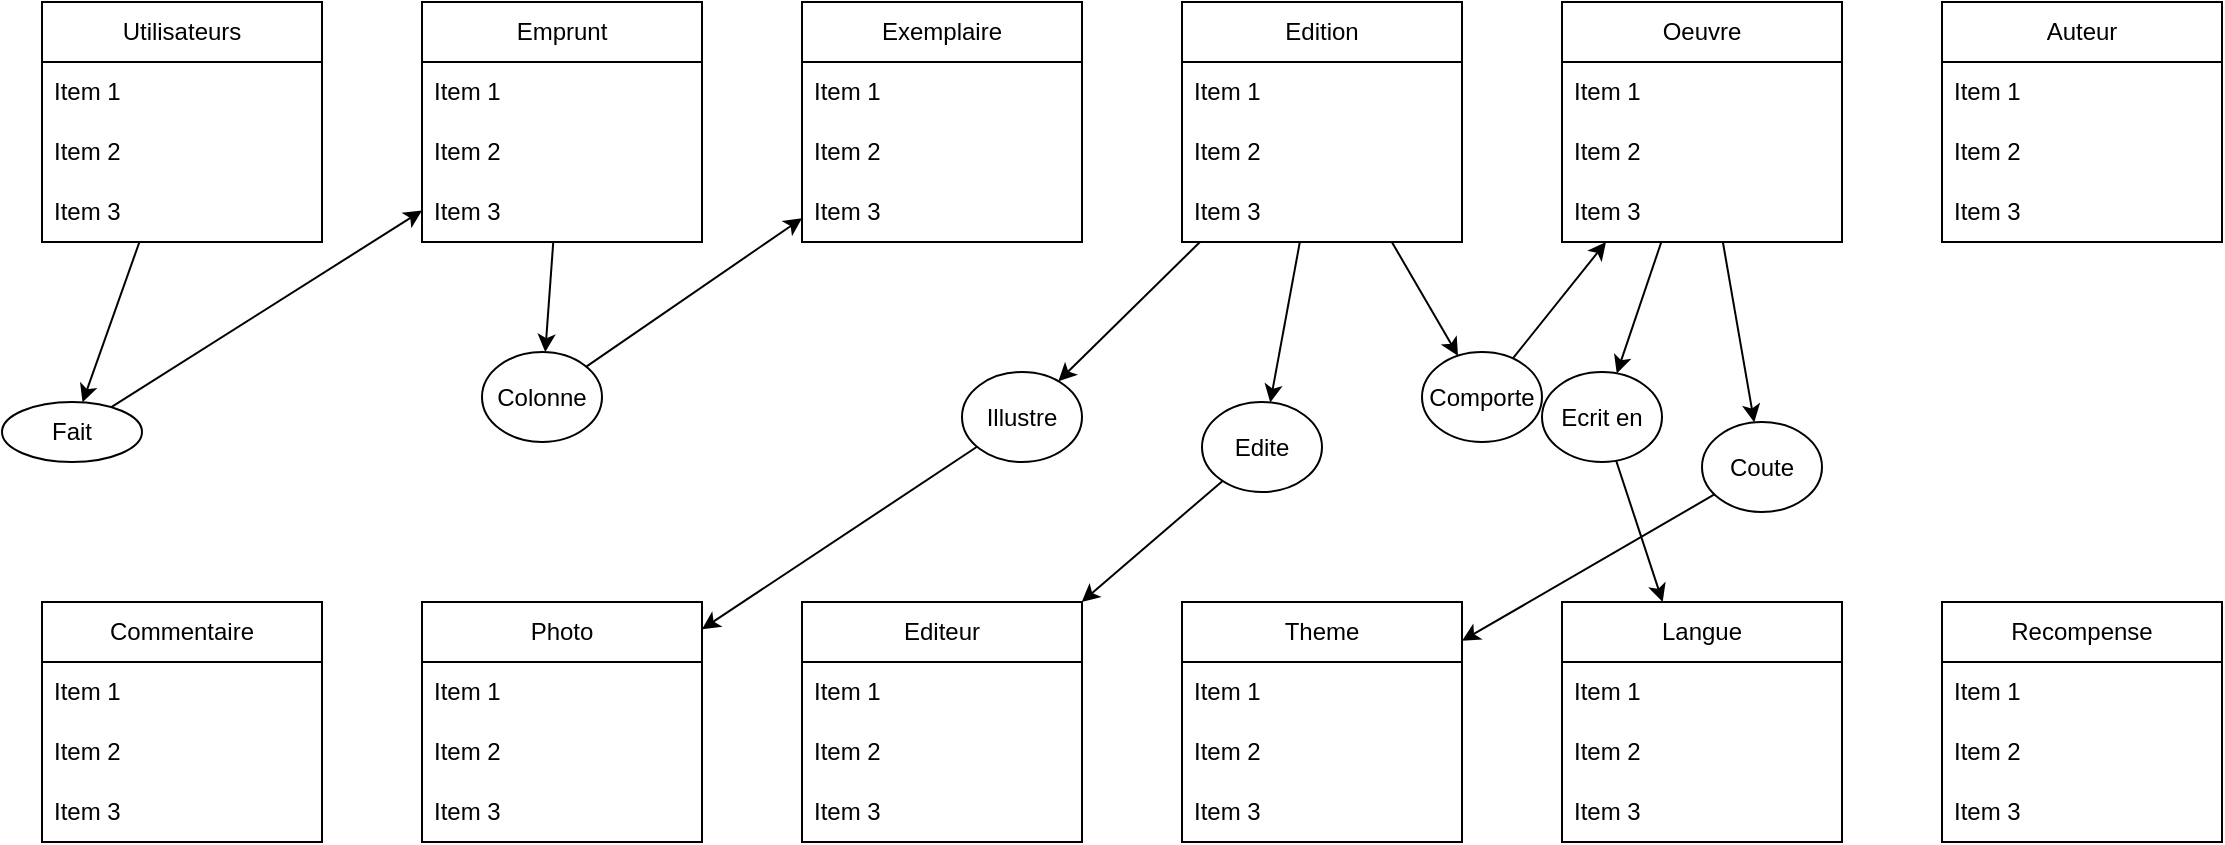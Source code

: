 <mxfile>
    <diagram id="7axsPnlPVa7PNhzHj1en" name="Page-1">
        <mxGraphModel dx="1542" dy="866" grid="1" gridSize="10" guides="1" tooltips="1" connect="1" arrows="1" fold="1" page="1" pageScale="1" pageWidth="850" pageHeight="1100" background="none" math="0" shadow="0">
            <root>
                <mxCell id="0"/>
                <mxCell id="1" parent="0"/>
                <mxCell id="133" style="edgeStyle=none;html=1;" edge="1" parent="1" source="84" target="132">
                    <mxGeometry relative="1" as="geometry"/>
                </mxCell>
                <mxCell id="84" value="Utilisateurs" style="swimlane;fontStyle=0;childLayout=stackLayout;horizontal=1;startSize=30;horizontalStack=0;resizeParent=1;resizeParentMax=0;resizeLast=0;collapsible=1;marginBottom=0;whiteSpace=wrap;html=1;" vertex="1" parent="1">
                    <mxGeometry x="80" y="10" width="140" height="120" as="geometry"/>
                </mxCell>
                <mxCell id="85" value="Item 1" style="text;strokeColor=none;fillColor=none;align=left;verticalAlign=middle;spacingLeft=4;spacingRight=4;overflow=hidden;points=[[0,0.5],[1,0.5]];portConstraint=eastwest;rotatable=0;whiteSpace=wrap;html=1;" vertex="1" parent="84">
                    <mxGeometry y="30" width="140" height="30" as="geometry"/>
                </mxCell>
                <mxCell id="86" value="Item 2" style="text;strokeColor=none;fillColor=none;align=left;verticalAlign=middle;spacingLeft=4;spacingRight=4;overflow=hidden;points=[[0,0.5],[1,0.5]];portConstraint=eastwest;rotatable=0;whiteSpace=wrap;html=1;" vertex="1" parent="84">
                    <mxGeometry y="60" width="140" height="30" as="geometry"/>
                </mxCell>
                <mxCell id="87" value="Item 3" style="text;strokeColor=none;fillColor=none;align=left;verticalAlign=middle;spacingLeft=4;spacingRight=4;overflow=hidden;points=[[0,0.5],[1,0.5]];portConstraint=eastwest;rotatable=0;whiteSpace=wrap;html=1;" vertex="1" parent="84">
                    <mxGeometry y="90" width="140" height="30" as="geometry"/>
                </mxCell>
                <mxCell id="137" style="edgeStyle=none;html=1;" edge="1" parent="1" source="88" target="135">
                    <mxGeometry relative="1" as="geometry"/>
                </mxCell>
                <mxCell id="88" value="Emprunt" style="swimlane;fontStyle=0;childLayout=stackLayout;horizontal=1;startSize=30;horizontalStack=0;resizeParent=1;resizeParentMax=0;resizeLast=0;collapsible=1;marginBottom=0;whiteSpace=wrap;html=1;" vertex="1" parent="1">
                    <mxGeometry x="270" y="10" width="140" height="120" as="geometry"/>
                </mxCell>
                <mxCell id="89" value="Item 1" style="text;strokeColor=none;fillColor=none;align=left;verticalAlign=middle;spacingLeft=4;spacingRight=4;overflow=hidden;points=[[0,0.5],[1,0.5]];portConstraint=eastwest;rotatable=0;whiteSpace=wrap;html=1;" vertex="1" parent="88">
                    <mxGeometry y="30" width="140" height="30" as="geometry"/>
                </mxCell>
                <mxCell id="90" value="Item 2" style="text;strokeColor=none;fillColor=none;align=left;verticalAlign=middle;spacingLeft=4;spacingRight=4;overflow=hidden;points=[[0,0.5],[1,0.5]];portConstraint=eastwest;rotatable=0;whiteSpace=wrap;html=1;" vertex="1" parent="88">
                    <mxGeometry y="60" width="140" height="30" as="geometry"/>
                </mxCell>
                <mxCell id="91" value="Item 3" style="text;strokeColor=none;fillColor=none;align=left;verticalAlign=middle;spacingLeft=4;spacingRight=4;overflow=hidden;points=[[0,0.5],[1,0.5]];portConstraint=eastwest;rotatable=0;whiteSpace=wrap;html=1;" vertex="1" parent="88">
                    <mxGeometry y="90" width="140" height="30" as="geometry"/>
                </mxCell>
                <mxCell id="92" value="Exemplaire&lt;span style=&quot;color: rgba(0, 0, 0, 0); font-family: monospace; font-size: 0px; text-align: start;&quot;&gt;%3CmxGraphModel%3E%3Croot%3E%3CmxCell%20id%3D%220%22%2F%3E%3CmxCell%20id%3D%221%22%20parent%3D%220%22%2F%3E%3CmxCell%20id%3D%222%22%20value%3D%22Emprunt%22%20style%3D%22swimlane%3BfontStyle%3D0%3BchildLayout%3DstackLayout%3Bhorizontal%3D1%3BstartSize%3D30%3BhorizontalStack%3D0%3BresizeParent%3D1%3BresizeParentMax%3D0%3BresizeLast%3D0%3Bcollapsible%3D1%3BmarginBottom%3D0%3BwhiteSpace%3Dwrap%3Bhtml%3D1%3B%22%20vertex%3D%221%22%20parent%3D%221%22%3E%3CmxGeometry%20x%3D%22270%22%20y%3D%2210%22%20width%3D%22140%22%20height%3D%22120%22%20as%3D%22geometry%22%2F%3E%3C%2FmxCell%3E%3CmxCell%20id%3D%223%22%20value%3D%22Item%201%22%20style%3D%22text%3BstrokeColor%3Dnone%3BfillColor%3Dnone%3Balign%3Dleft%3BverticalAlign%3Dmiddle%3BspacingLeft%3D4%3BspacingRight%3D4%3Boverflow%3Dhidden%3Bpoints%3D%5B%5B0%2C0.5%5D%2C%5B1%2C0.5%5D%5D%3BportConstraint%3Deastwest%3Brotatable%3D0%3BwhiteSpace%3Dwrap%3Bhtml%3D1%3B%22%20vertex%3D%221%22%20parent%3D%222%22%3E%3CmxGeometry%20y%3D%2230%22%20width%3D%22140%22%20height%3D%2230%22%20as%3D%22geometry%22%2F%3E%3C%2FmxCell%3E%3CmxCell%20id%3D%224%22%20value%3D%22Item%202%22%20style%3D%22text%3BstrokeColor%3Dnone%3BfillColor%3Dnone%3Balign%3Dleft%3BverticalAlign%3Dmiddle%3BspacingLeft%3D4%3BspacingRight%3D4%3Boverflow%3Dhidden%3Bpoints%3D%5B%5B0%2C0.5%5D%2C%5B1%2C0.5%5D%5D%3BportConstraint%3Deastwest%3Brotatable%3D0%3BwhiteSpace%3Dwrap%3Bhtml%3D1%3B%22%20vertex%3D%221%22%20parent%3D%222%22%3E%3CmxGeometry%20y%3D%2260%22%20width%3D%22140%22%20height%3D%2230%22%20as%3D%22geometry%22%2F%3E%3C%2FmxCell%3E%3CmxCell%20id%3D%225%22%20value%3D%22Item%203%22%20style%3D%22text%3BstrokeColor%3Dnone%3BfillColor%3Dnone%3Balign%3Dleft%3BverticalAlign%3Dmiddle%3BspacingLeft%3D4%3BspacingRight%3D4%3Boverflow%3Dhidden%3Bpoints%3D%5B%5B0%2C0.5%5D%2C%5B1%2C0.5%5D%5D%3BportConstraint%3Deastwest%3Brotatable%3D0%3BwhiteSpace%3Dwrap%3Bhtml%3D1%3B%22%20vertex%3D%221%22%20parent%3D%222%22%3E%3CmxGeometry%20y%3D%2290%22%20width%3D%22140%22%20height%3D%2230%22%20as%3D%22geometry%22%2F%3E%3C%2FmxCell%3E%3C%2Froot%3E%3C%2FmxGraphModel%3E&lt;/span&gt;" style="swimlane;fontStyle=0;childLayout=stackLayout;horizontal=1;startSize=30;horizontalStack=0;resizeParent=1;resizeParentMax=0;resizeLast=0;collapsible=1;marginBottom=0;whiteSpace=wrap;html=1;" vertex="1" parent="1">
                    <mxGeometry x="460" y="10" width="140" height="120" as="geometry"/>
                </mxCell>
                <mxCell id="93" value="Item 1" style="text;strokeColor=none;fillColor=none;align=left;verticalAlign=middle;spacingLeft=4;spacingRight=4;overflow=hidden;points=[[0,0.5],[1,0.5]];portConstraint=eastwest;rotatable=0;whiteSpace=wrap;html=1;" vertex="1" parent="92">
                    <mxGeometry y="30" width="140" height="30" as="geometry"/>
                </mxCell>
                <mxCell id="94" value="Item 2" style="text;strokeColor=none;fillColor=none;align=left;verticalAlign=middle;spacingLeft=4;spacingRight=4;overflow=hidden;points=[[0,0.5],[1,0.5]];portConstraint=eastwest;rotatable=0;whiteSpace=wrap;html=1;" vertex="1" parent="92">
                    <mxGeometry y="60" width="140" height="30" as="geometry"/>
                </mxCell>
                <mxCell id="95" value="Item 3" style="text;strokeColor=none;fillColor=none;align=left;verticalAlign=middle;spacingLeft=4;spacingRight=4;overflow=hidden;points=[[0,0.5],[1,0.5]];portConstraint=eastwest;rotatable=0;whiteSpace=wrap;html=1;" vertex="1" parent="92">
                    <mxGeometry y="90" width="140" height="30" as="geometry"/>
                </mxCell>
                <mxCell id="139" style="edgeStyle=none;html=1;" edge="1" parent="1" source="96" target="138">
                    <mxGeometry relative="1" as="geometry"/>
                </mxCell>
                <mxCell id="146" style="edgeStyle=none;html=1;" edge="1" parent="1" source="96" target="144">
                    <mxGeometry relative="1" as="geometry"/>
                </mxCell>
                <mxCell id="148" style="edgeStyle=none;html=1;" edge="1" parent="1" source="96" target="147">
                    <mxGeometry relative="1" as="geometry"/>
                </mxCell>
                <mxCell id="96" value="Edition" style="swimlane;fontStyle=0;childLayout=stackLayout;horizontal=1;startSize=30;horizontalStack=0;resizeParent=1;resizeParentMax=0;resizeLast=0;collapsible=1;marginBottom=0;whiteSpace=wrap;html=1;" vertex="1" parent="1">
                    <mxGeometry x="650" y="10" width="140" height="120" as="geometry"/>
                </mxCell>
                <mxCell id="97" value="Item 1" style="text;strokeColor=none;fillColor=none;align=left;verticalAlign=middle;spacingLeft=4;spacingRight=4;overflow=hidden;points=[[0,0.5],[1,0.5]];portConstraint=eastwest;rotatable=0;whiteSpace=wrap;html=1;" vertex="1" parent="96">
                    <mxGeometry y="30" width="140" height="30" as="geometry"/>
                </mxCell>
                <mxCell id="98" value="Item 2" style="text;strokeColor=none;fillColor=none;align=left;verticalAlign=middle;spacingLeft=4;spacingRight=4;overflow=hidden;points=[[0,0.5],[1,0.5]];portConstraint=eastwest;rotatable=0;whiteSpace=wrap;html=1;" vertex="1" parent="96">
                    <mxGeometry y="60" width="140" height="30" as="geometry"/>
                </mxCell>
                <mxCell id="99" value="Item 3" style="text;strokeColor=none;fillColor=none;align=left;verticalAlign=middle;spacingLeft=4;spacingRight=4;overflow=hidden;points=[[0,0.5],[1,0.5]];portConstraint=eastwest;rotatable=0;whiteSpace=wrap;html=1;" vertex="1" parent="96">
                    <mxGeometry y="90" width="140" height="30" as="geometry"/>
                </mxCell>
                <mxCell id="143" style="edgeStyle=none;html=1;" edge="1" parent="1" source="100" target="141">
                    <mxGeometry relative="1" as="geometry"/>
                </mxCell>
                <mxCell id="151" style="edgeStyle=none;html=1;" edge="1" parent="1" source="100" target="150">
                    <mxGeometry relative="1" as="geometry"/>
                </mxCell>
                <mxCell id="100" value="Oeuvre" style="swimlane;fontStyle=0;childLayout=stackLayout;horizontal=1;startSize=30;horizontalStack=0;resizeParent=1;resizeParentMax=0;resizeLast=0;collapsible=1;marginBottom=0;whiteSpace=wrap;html=1;" vertex="1" parent="1">
                    <mxGeometry x="840" y="10" width="140" height="120" as="geometry"/>
                </mxCell>
                <mxCell id="101" value="Item 1" style="text;strokeColor=none;fillColor=none;align=left;verticalAlign=middle;spacingLeft=4;spacingRight=4;overflow=hidden;points=[[0,0.5],[1,0.5]];portConstraint=eastwest;rotatable=0;whiteSpace=wrap;html=1;" vertex="1" parent="100">
                    <mxGeometry y="30" width="140" height="30" as="geometry"/>
                </mxCell>
                <mxCell id="102" value="Item 2" style="text;strokeColor=none;fillColor=none;align=left;verticalAlign=middle;spacingLeft=4;spacingRight=4;overflow=hidden;points=[[0,0.5],[1,0.5]];portConstraint=eastwest;rotatable=0;whiteSpace=wrap;html=1;" vertex="1" parent="100">
                    <mxGeometry y="60" width="140" height="30" as="geometry"/>
                </mxCell>
                <mxCell id="103" value="Item 3" style="text;strokeColor=none;fillColor=none;align=left;verticalAlign=middle;spacingLeft=4;spacingRight=4;overflow=hidden;points=[[0,0.5],[1,0.5]];portConstraint=eastwest;rotatable=0;whiteSpace=wrap;html=1;" vertex="1" parent="100">
                    <mxGeometry y="90" width="140" height="30" as="geometry"/>
                </mxCell>
                <mxCell id="104" value="Auteur" style="swimlane;fontStyle=0;childLayout=stackLayout;horizontal=1;startSize=30;horizontalStack=0;resizeParent=1;resizeParentMax=0;resizeLast=0;collapsible=1;marginBottom=0;whiteSpace=wrap;html=1;" vertex="1" parent="1">
                    <mxGeometry x="1030" y="10" width="140" height="120" as="geometry"/>
                </mxCell>
                <mxCell id="105" value="Item 1" style="text;strokeColor=none;fillColor=none;align=left;verticalAlign=middle;spacingLeft=4;spacingRight=4;overflow=hidden;points=[[0,0.5],[1,0.5]];portConstraint=eastwest;rotatable=0;whiteSpace=wrap;html=1;" vertex="1" parent="104">
                    <mxGeometry y="30" width="140" height="30" as="geometry"/>
                </mxCell>
                <mxCell id="106" value="Item 2" style="text;strokeColor=none;fillColor=none;align=left;verticalAlign=middle;spacingLeft=4;spacingRight=4;overflow=hidden;points=[[0,0.5],[1,0.5]];portConstraint=eastwest;rotatable=0;whiteSpace=wrap;html=1;" vertex="1" parent="104">
                    <mxGeometry y="60" width="140" height="30" as="geometry"/>
                </mxCell>
                <mxCell id="107" value="Item 3" style="text;strokeColor=none;fillColor=none;align=left;verticalAlign=middle;spacingLeft=4;spacingRight=4;overflow=hidden;points=[[0,0.5],[1,0.5]];portConstraint=eastwest;rotatable=0;whiteSpace=wrap;html=1;" vertex="1" parent="104">
                    <mxGeometry y="90" width="140" height="30" as="geometry"/>
                </mxCell>
                <mxCell id="108" value="Commentaire" style="swimlane;fontStyle=0;childLayout=stackLayout;horizontal=1;startSize=30;horizontalStack=0;resizeParent=1;resizeParentMax=0;resizeLast=0;collapsible=1;marginBottom=0;whiteSpace=wrap;html=1;" vertex="1" parent="1">
                    <mxGeometry x="80" y="310" width="140" height="120" as="geometry"/>
                </mxCell>
                <mxCell id="109" value="Item 1" style="text;strokeColor=none;fillColor=none;align=left;verticalAlign=middle;spacingLeft=4;spacingRight=4;overflow=hidden;points=[[0,0.5],[1,0.5]];portConstraint=eastwest;rotatable=0;whiteSpace=wrap;html=1;" vertex="1" parent="108">
                    <mxGeometry y="30" width="140" height="30" as="geometry"/>
                </mxCell>
                <mxCell id="110" value="Item 2" style="text;strokeColor=none;fillColor=none;align=left;verticalAlign=middle;spacingLeft=4;spacingRight=4;overflow=hidden;points=[[0,0.5],[1,0.5]];portConstraint=eastwest;rotatable=0;whiteSpace=wrap;html=1;" vertex="1" parent="108">
                    <mxGeometry y="60" width="140" height="30" as="geometry"/>
                </mxCell>
                <mxCell id="111" value="Item 3" style="text;strokeColor=none;fillColor=none;align=left;verticalAlign=middle;spacingLeft=4;spacingRight=4;overflow=hidden;points=[[0,0.5],[1,0.5]];portConstraint=eastwest;rotatable=0;whiteSpace=wrap;html=1;" vertex="1" parent="108">
                    <mxGeometry y="90" width="140" height="30" as="geometry"/>
                </mxCell>
                <mxCell id="112" value="Photo" style="swimlane;fontStyle=0;childLayout=stackLayout;horizontal=1;startSize=30;horizontalStack=0;resizeParent=1;resizeParentMax=0;resizeLast=0;collapsible=1;marginBottom=0;whiteSpace=wrap;html=1;" vertex="1" parent="1">
                    <mxGeometry x="270" y="310" width="140" height="120" as="geometry"/>
                </mxCell>
                <mxCell id="113" value="Item 1" style="text;strokeColor=none;fillColor=none;align=left;verticalAlign=middle;spacingLeft=4;spacingRight=4;overflow=hidden;points=[[0,0.5],[1,0.5]];portConstraint=eastwest;rotatable=0;whiteSpace=wrap;html=1;" vertex="1" parent="112">
                    <mxGeometry y="30" width="140" height="30" as="geometry"/>
                </mxCell>
                <mxCell id="114" value="Item 2" style="text;strokeColor=none;fillColor=none;align=left;verticalAlign=middle;spacingLeft=4;spacingRight=4;overflow=hidden;points=[[0,0.5],[1,0.5]];portConstraint=eastwest;rotatable=0;whiteSpace=wrap;html=1;" vertex="1" parent="112">
                    <mxGeometry y="60" width="140" height="30" as="geometry"/>
                </mxCell>
                <mxCell id="115" value="Item 3" style="text;strokeColor=none;fillColor=none;align=left;verticalAlign=middle;spacingLeft=4;spacingRight=4;overflow=hidden;points=[[0,0.5],[1,0.5]];portConstraint=eastwest;rotatable=0;whiteSpace=wrap;html=1;" vertex="1" parent="112">
                    <mxGeometry y="90" width="140" height="30" as="geometry"/>
                </mxCell>
                <mxCell id="116" value="Editeur" style="swimlane;fontStyle=0;childLayout=stackLayout;horizontal=1;startSize=30;horizontalStack=0;resizeParent=1;resizeParentMax=0;resizeLast=0;collapsible=1;marginBottom=0;whiteSpace=wrap;html=1;" vertex="1" parent="1">
                    <mxGeometry x="460" y="310" width="140" height="120" as="geometry"/>
                </mxCell>
                <mxCell id="117" value="Item 1" style="text;strokeColor=none;fillColor=none;align=left;verticalAlign=middle;spacingLeft=4;spacingRight=4;overflow=hidden;points=[[0,0.5],[1,0.5]];portConstraint=eastwest;rotatable=0;whiteSpace=wrap;html=1;" vertex="1" parent="116">
                    <mxGeometry y="30" width="140" height="30" as="geometry"/>
                </mxCell>
                <mxCell id="118" value="Item 2" style="text;strokeColor=none;fillColor=none;align=left;verticalAlign=middle;spacingLeft=4;spacingRight=4;overflow=hidden;points=[[0,0.5],[1,0.5]];portConstraint=eastwest;rotatable=0;whiteSpace=wrap;html=1;" vertex="1" parent="116">
                    <mxGeometry y="60" width="140" height="30" as="geometry"/>
                </mxCell>
                <mxCell id="119" value="Item 3" style="text;strokeColor=none;fillColor=none;align=left;verticalAlign=middle;spacingLeft=4;spacingRight=4;overflow=hidden;points=[[0,0.5],[1,0.5]];portConstraint=eastwest;rotatable=0;whiteSpace=wrap;html=1;" vertex="1" parent="116">
                    <mxGeometry y="90" width="140" height="30" as="geometry"/>
                </mxCell>
                <mxCell id="120" value="Theme" style="swimlane;fontStyle=0;childLayout=stackLayout;horizontal=1;startSize=30;horizontalStack=0;resizeParent=1;resizeParentMax=0;resizeLast=0;collapsible=1;marginBottom=0;whiteSpace=wrap;html=1;" vertex="1" parent="1">
                    <mxGeometry x="650" y="310" width="140" height="120" as="geometry"/>
                </mxCell>
                <mxCell id="121" value="Item 1" style="text;strokeColor=none;fillColor=none;align=left;verticalAlign=middle;spacingLeft=4;spacingRight=4;overflow=hidden;points=[[0,0.5],[1,0.5]];portConstraint=eastwest;rotatable=0;whiteSpace=wrap;html=1;" vertex="1" parent="120">
                    <mxGeometry y="30" width="140" height="30" as="geometry"/>
                </mxCell>
                <mxCell id="122" value="Item 2" style="text;strokeColor=none;fillColor=none;align=left;verticalAlign=middle;spacingLeft=4;spacingRight=4;overflow=hidden;points=[[0,0.5],[1,0.5]];portConstraint=eastwest;rotatable=0;whiteSpace=wrap;html=1;" vertex="1" parent="120">
                    <mxGeometry y="60" width="140" height="30" as="geometry"/>
                </mxCell>
                <mxCell id="123" value="Item 3" style="text;strokeColor=none;fillColor=none;align=left;verticalAlign=middle;spacingLeft=4;spacingRight=4;overflow=hidden;points=[[0,0.5],[1,0.5]];portConstraint=eastwest;rotatable=0;whiteSpace=wrap;html=1;" vertex="1" parent="120">
                    <mxGeometry y="90" width="140" height="30" as="geometry"/>
                </mxCell>
                <mxCell id="124" value="Langue" style="swimlane;fontStyle=0;childLayout=stackLayout;horizontal=1;startSize=30;horizontalStack=0;resizeParent=1;resizeParentMax=0;resizeLast=0;collapsible=1;marginBottom=0;whiteSpace=wrap;html=1;" vertex="1" parent="1">
                    <mxGeometry x="840" y="310" width="140" height="120" as="geometry"/>
                </mxCell>
                <mxCell id="125" value="Item 1" style="text;strokeColor=none;fillColor=none;align=left;verticalAlign=middle;spacingLeft=4;spacingRight=4;overflow=hidden;points=[[0,0.5],[1,0.5]];portConstraint=eastwest;rotatable=0;whiteSpace=wrap;html=1;" vertex="1" parent="124">
                    <mxGeometry y="30" width="140" height="30" as="geometry"/>
                </mxCell>
                <mxCell id="126" value="Item 2" style="text;strokeColor=none;fillColor=none;align=left;verticalAlign=middle;spacingLeft=4;spacingRight=4;overflow=hidden;points=[[0,0.5],[1,0.5]];portConstraint=eastwest;rotatable=0;whiteSpace=wrap;html=1;" vertex="1" parent="124">
                    <mxGeometry y="60" width="140" height="30" as="geometry"/>
                </mxCell>
                <mxCell id="127" value="Item 3" style="text;strokeColor=none;fillColor=none;align=left;verticalAlign=middle;spacingLeft=4;spacingRight=4;overflow=hidden;points=[[0,0.5],[1,0.5]];portConstraint=eastwest;rotatable=0;whiteSpace=wrap;html=1;" vertex="1" parent="124">
                    <mxGeometry y="90" width="140" height="30" as="geometry"/>
                </mxCell>
                <mxCell id="128" value="Recompense" style="swimlane;fontStyle=0;childLayout=stackLayout;horizontal=1;startSize=30;horizontalStack=0;resizeParent=1;resizeParentMax=0;resizeLast=0;collapsible=1;marginBottom=0;whiteSpace=wrap;html=1;" vertex="1" parent="1">
                    <mxGeometry x="1030" y="310" width="140" height="120" as="geometry"/>
                </mxCell>
                <mxCell id="129" value="Item 1" style="text;strokeColor=none;fillColor=none;align=left;verticalAlign=middle;spacingLeft=4;spacingRight=4;overflow=hidden;points=[[0,0.5],[1,0.5]];portConstraint=eastwest;rotatable=0;whiteSpace=wrap;html=1;" vertex="1" parent="128">
                    <mxGeometry y="30" width="140" height="30" as="geometry"/>
                </mxCell>
                <mxCell id="130" value="Item 2" style="text;strokeColor=none;fillColor=none;align=left;verticalAlign=middle;spacingLeft=4;spacingRight=4;overflow=hidden;points=[[0,0.5],[1,0.5]];portConstraint=eastwest;rotatable=0;whiteSpace=wrap;html=1;" vertex="1" parent="128">
                    <mxGeometry y="60" width="140" height="30" as="geometry"/>
                </mxCell>
                <mxCell id="131" value="Item 3" style="text;strokeColor=none;fillColor=none;align=left;verticalAlign=middle;spacingLeft=4;spacingRight=4;overflow=hidden;points=[[0,0.5],[1,0.5]];portConstraint=eastwest;rotatable=0;whiteSpace=wrap;html=1;" vertex="1" parent="128">
                    <mxGeometry y="90" width="140" height="30" as="geometry"/>
                </mxCell>
                <mxCell id="134" style="edgeStyle=none;html=1;" edge="1" parent="1" source="132" target="88">
                    <mxGeometry relative="1" as="geometry"/>
                </mxCell>
                <mxCell id="132" value="Fait" style="ellipse;whiteSpace=wrap;html=1;" vertex="1" parent="1">
                    <mxGeometry x="60" y="210" width="70" height="30" as="geometry"/>
                </mxCell>
                <mxCell id="136" style="edgeStyle=none;html=1;" edge="1" parent="1" source="135" target="92">
                    <mxGeometry relative="1" as="geometry"/>
                </mxCell>
                <mxCell id="135" value="Colonne" style="ellipse;whiteSpace=wrap;html=1;" vertex="1" parent="1">
                    <mxGeometry x="300" y="185" width="60" height="45" as="geometry"/>
                </mxCell>
                <mxCell id="140" style="edgeStyle=none;html=1;" edge="1" parent="1" source="138" target="100">
                    <mxGeometry relative="1" as="geometry"/>
                </mxCell>
                <mxCell id="138" value="Comporte" style="ellipse;whiteSpace=wrap;html=1;" vertex="1" parent="1">
                    <mxGeometry x="770" y="185" width="60" height="45" as="geometry"/>
                </mxCell>
                <mxCell id="142" style="edgeStyle=none;html=1;" edge="1" parent="1" source="141" target="120">
                    <mxGeometry relative="1" as="geometry"/>
                </mxCell>
                <mxCell id="141" value="Coute" style="ellipse;whiteSpace=wrap;html=1;" vertex="1" parent="1">
                    <mxGeometry x="910" y="220" width="60" height="45" as="geometry"/>
                </mxCell>
                <mxCell id="145" style="edgeStyle=none;html=1;" edge="1" parent="1" source="144" target="112">
                    <mxGeometry relative="1" as="geometry"/>
                </mxCell>
                <mxCell id="144" value="Illustre" style="ellipse;whiteSpace=wrap;html=1;" vertex="1" parent="1">
                    <mxGeometry x="540" y="195" width="60" height="45" as="geometry"/>
                </mxCell>
                <mxCell id="149" style="edgeStyle=none;html=1;" edge="1" parent="1" source="147" target="116">
                    <mxGeometry relative="1" as="geometry"/>
                </mxCell>
                <mxCell id="147" value="Edite" style="ellipse;whiteSpace=wrap;html=1;" vertex="1" parent="1">
                    <mxGeometry x="660" y="210" width="60" height="45" as="geometry"/>
                </mxCell>
                <mxCell id="152" style="edgeStyle=none;html=1;" edge="1" parent="1" source="150" target="124">
                    <mxGeometry relative="1" as="geometry"/>
                </mxCell>
                <mxCell id="150" value="Ecrit en" style="ellipse;whiteSpace=wrap;html=1;" vertex="1" parent="1">
                    <mxGeometry x="830" y="195" width="60" height="45" as="geometry"/>
                </mxCell>
            </root>
        </mxGraphModel>
    </diagram>
</mxfile>